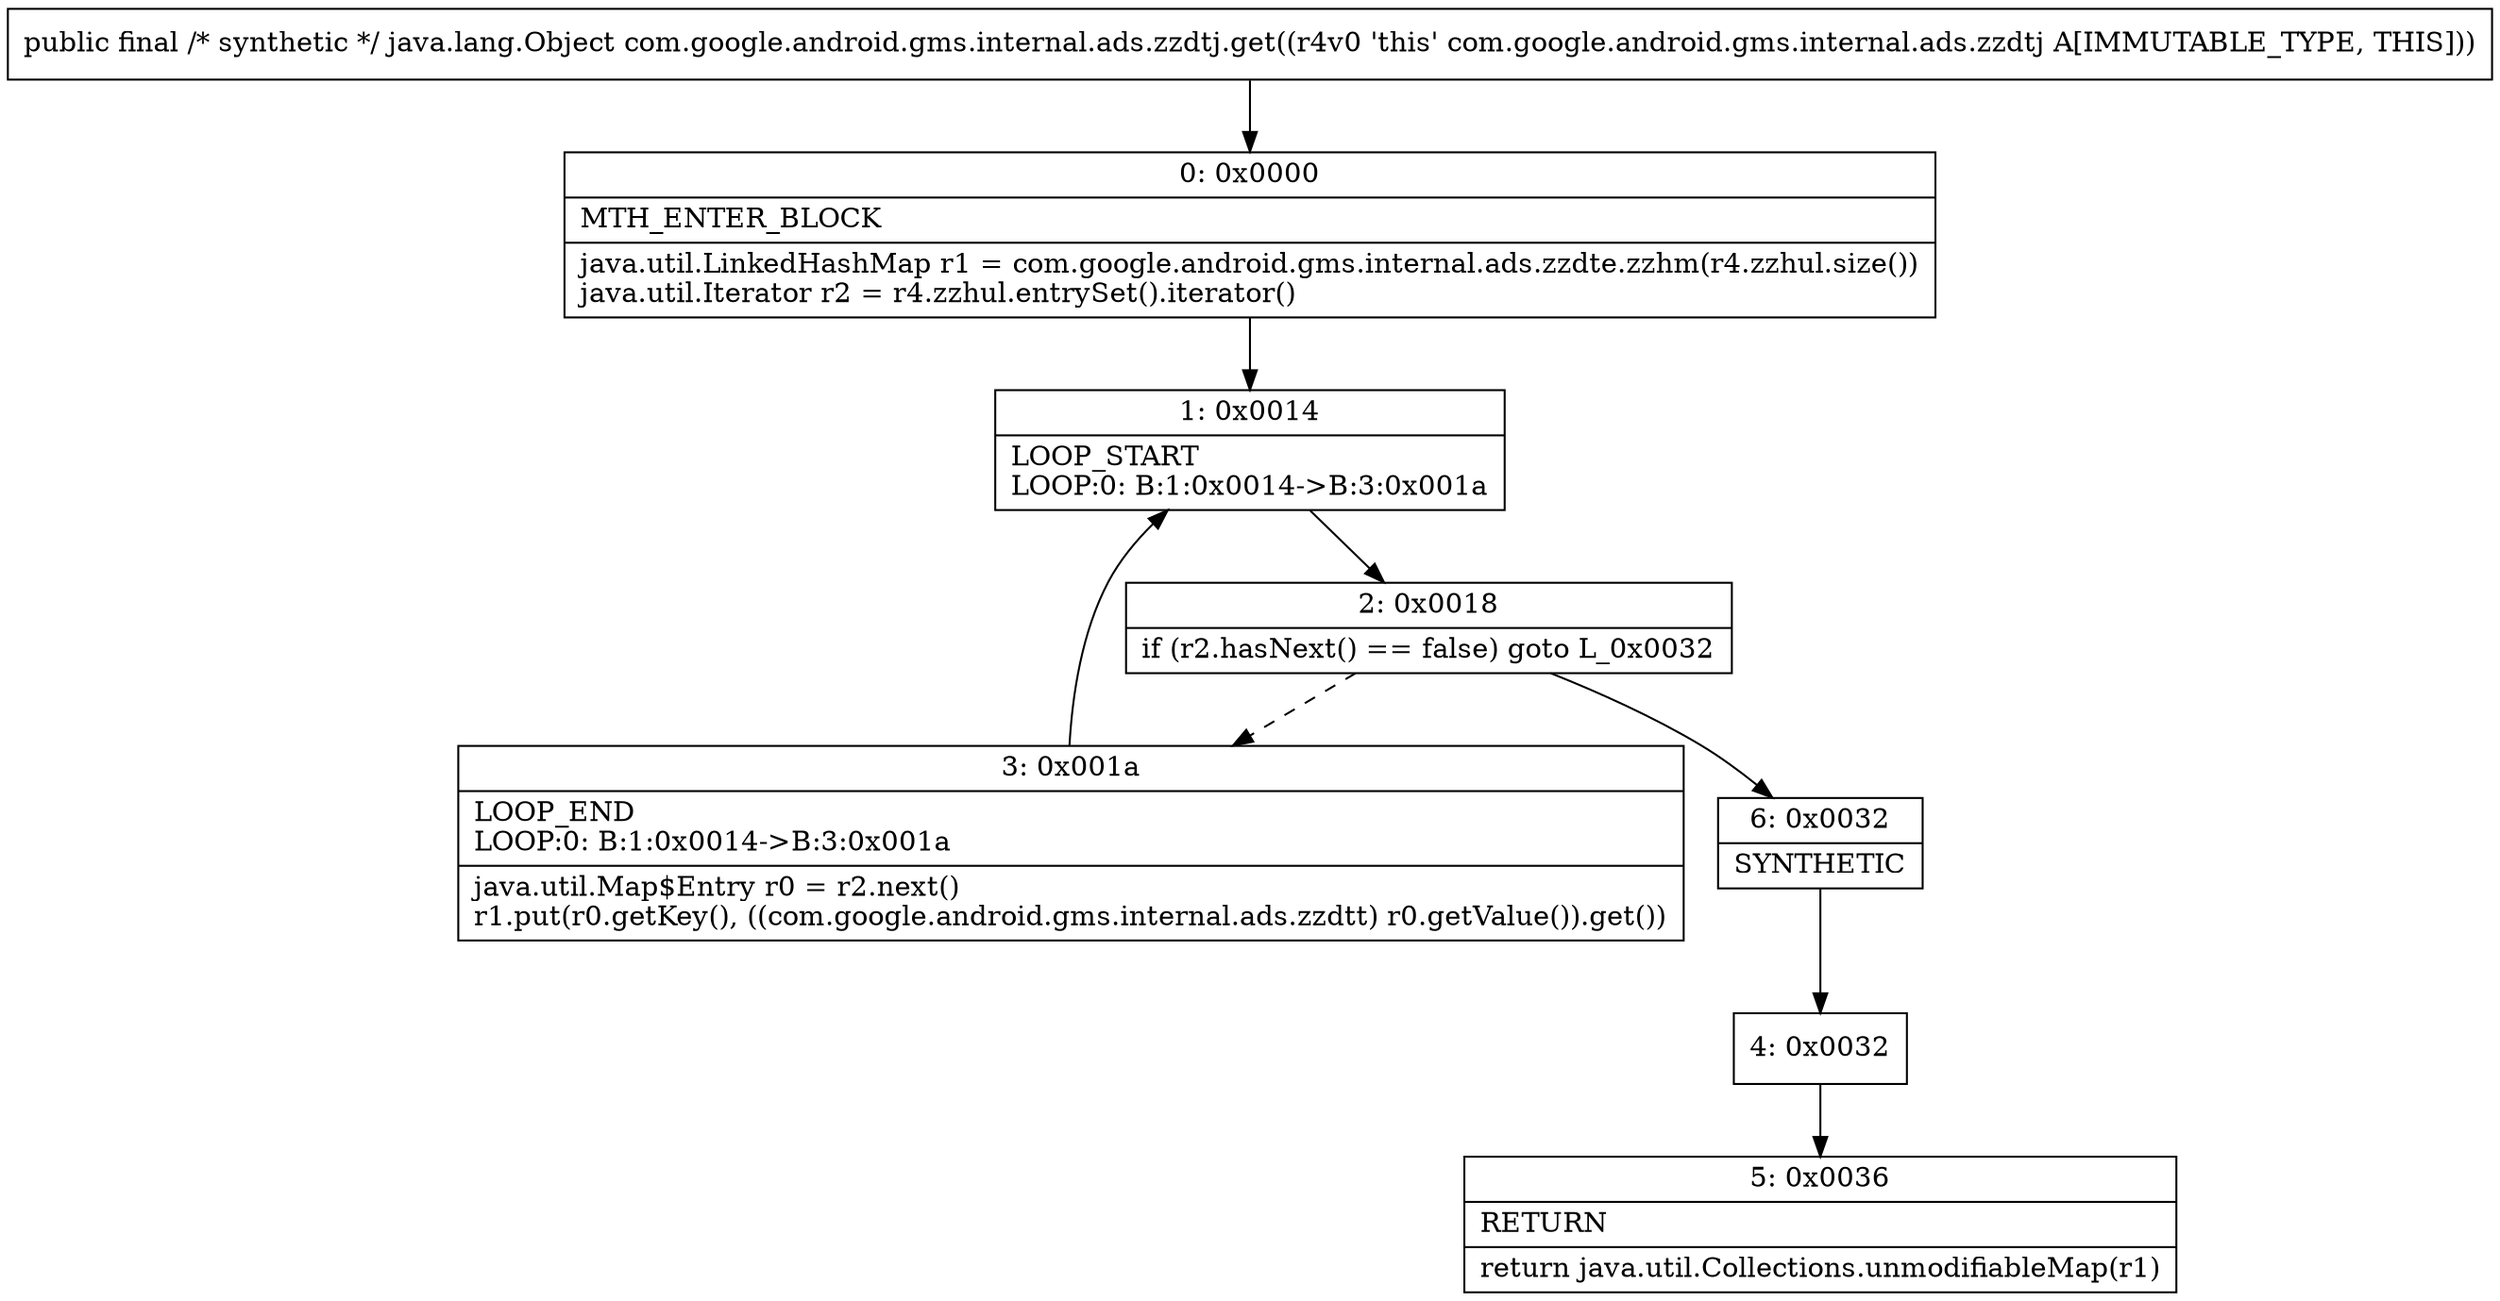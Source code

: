 digraph "CFG forcom.google.android.gms.internal.ads.zzdtj.get()Ljava\/lang\/Object;" {
Node_0 [shape=record,label="{0\:\ 0x0000|MTH_ENTER_BLOCK\l|java.util.LinkedHashMap r1 = com.google.android.gms.internal.ads.zzdte.zzhm(r4.zzhul.size())\ljava.util.Iterator r2 = r4.zzhul.entrySet().iterator()\l}"];
Node_1 [shape=record,label="{1\:\ 0x0014|LOOP_START\lLOOP:0: B:1:0x0014\-\>B:3:0x001a\l}"];
Node_2 [shape=record,label="{2\:\ 0x0018|if (r2.hasNext() == false) goto L_0x0032\l}"];
Node_3 [shape=record,label="{3\:\ 0x001a|LOOP_END\lLOOP:0: B:1:0x0014\-\>B:3:0x001a\l|java.util.Map$Entry r0 = r2.next()\lr1.put(r0.getKey(), ((com.google.android.gms.internal.ads.zzdtt) r0.getValue()).get())\l}"];
Node_4 [shape=record,label="{4\:\ 0x0032}"];
Node_5 [shape=record,label="{5\:\ 0x0036|RETURN\l|return java.util.Collections.unmodifiableMap(r1)\l}"];
Node_6 [shape=record,label="{6\:\ 0x0032|SYNTHETIC\l}"];
MethodNode[shape=record,label="{public final \/* synthetic *\/ java.lang.Object com.google.android.gms.internal.ads.zzdtj.get((r4v0 'this' com.google.android.gms.internal.ads.zzdtj A[IMMUTABLE_TYPE, THIS])) }"];
MethodNode -> Node_0;
Node_0 -> Node_1;
Node_1 -> Node_2;
Node_2 -> Node_3[style=dashed];
Node_2 -> Node_6;
Node_3 -> Node_1;
Node_4 -> Node_5;
Node_6 -> Node_4;
}

